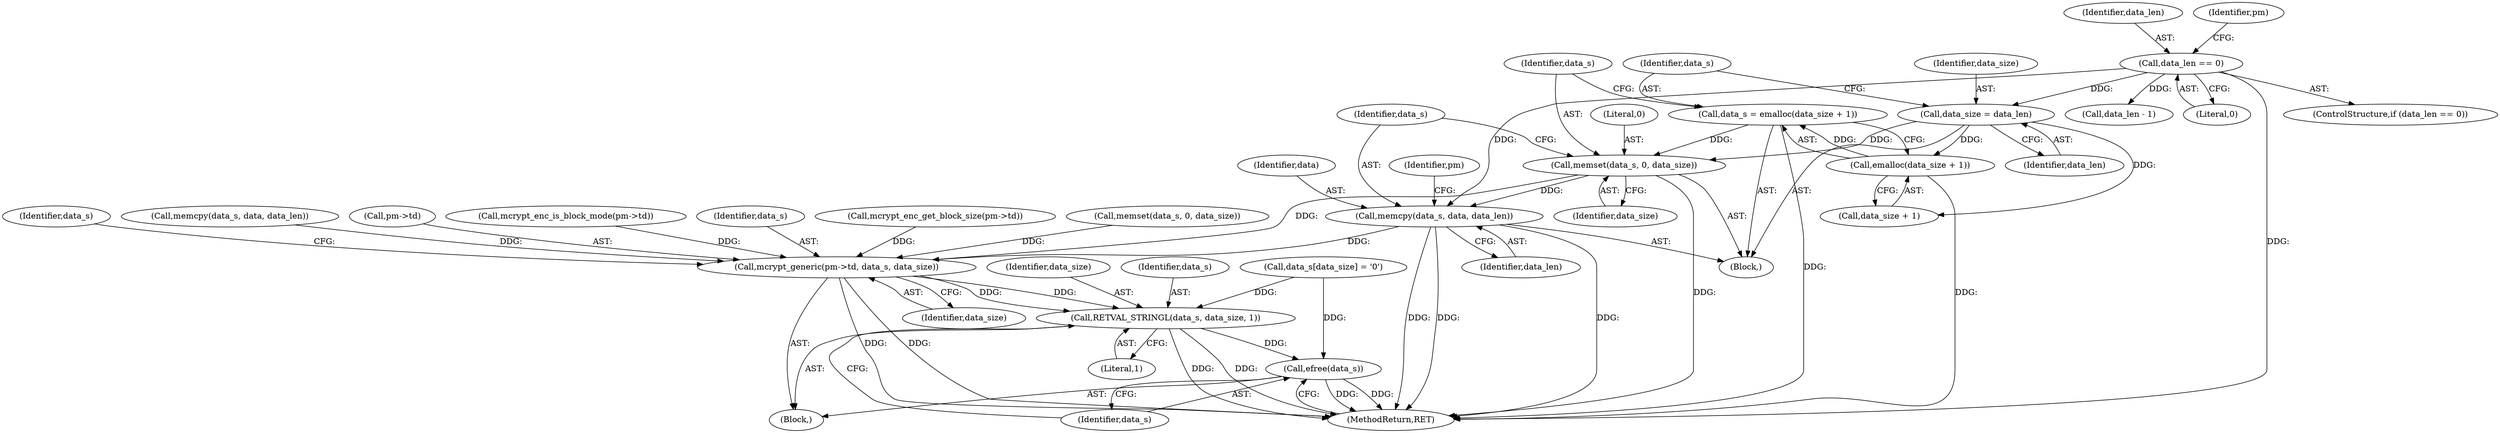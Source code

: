 digraph "0_php-src_6c5211a0cef0cc2854eaa387e0eb036e012904d0?w=1_1@pointer" {
"1000180" [label="(Call,memcpy(data_s, data, data_len))"];
"1000176" [label="(Call,memset(data_s, 0, data_size))"];
"1000170" [label="(Call,data_s = emalloc(data_size + 1))"];
"1000172" [label="(Call,emalloc(data_size + 1))"];
"1000167" [label="(Call,data_size = data_len)"];
"1000116" [label="(Call,data_len == 0)"];
"1000184" [label="(Call,mcrypt_generic(pm->td, data_s, data_size))"];
"1000195" [label="(Call,RETVAL_STRINGL(data_s, data_size, 1))"];
"1000199" [label="(Call,efree(data_s))"];
"1000116" [label="(Call,data_len == 0)"];
"1000189" [label="(Identifier,data_size)"];
"1000130" [label="(Call,mcrypt_enc_get_block_size(pm->td))"];
"1000184" [label="(Call,mcrypt_generic(pm->td, data_s, data_size))"];
"1000117" [label="(Identifier,data_len)"];
"1000170" [label="(Call,data_s = emalloc(data_size + 1))"];
"1000182" [label="(Identifier,data)"];
"1000179" [label="(Identifier,data_size)"];
"1000199" [label="(Call,efree(data_s))"];
"1000157" [label="(Call,memset(data_s, 0, data_size))"];
"1000197" [label="(Identifier,data_size)"];
"1000167" [label="(Call,data_size = data_len)"];
"1000115" [label="(ControlStructure,if (data_len == 0))"];
"1000180" [label="(Call,memcpy(data_s, data, data_len))"];
"1000166" [label="(Block,)"];
"1000196" [label="(Identifier,data_s)"];
"1000124" [label="(Identifier,pm)"];
"1000178" [label="(Literal,0)"];
"1000118" [label="(Literal,0)"];
"1000173" [label="(Call,data_size + 1)"];
"1000190" [label="(Call,data_s[data_size] = '\0')"];
"1000186" [label="(Identifier,pm)"];
"1000176" [label="(Call,memset(data_s, 0, data_size))"];
"1000168" [label="(Identifier,data_size)"];
"1000200" [label="(Identifier,data_s)"];
"1000172" [label="(Call,emalloc(data_size + 1))"];
"1000198" [label="(Literal,1)"];
"1000192" [label="(Identifier,data_s)"];
"1000183" [label="(Identifier,data_len)"];
"1000161" [label="(Call,memcpy(data_s, data, data_len))"];
"1000195" [label="(Call,RETVAL_STRINGL(data_s, data_size, 1))"];
"1000185" [label="(Call,pm->td)"];
"1000181" [label="(Identifier,data_s)"];
"1000201" [label="(MethodReturn,RET)"];
"1000177" [label="(Identifier,data_s)"];
"1000171" [label="(Identifier,data_s)"];
"1000169" [label="(Identifier,data_len)"];
"1000139" [label="(Call,data_len - 1)"];
"1000122" [label="(Call,mcrypt_enc_is_block_mode(pm->td))"];
"1000105" [label="(Block,)"];
"1000188" [label="(Identifier,data_s)"];
"1000180" -> "1000166"  [label="AST: "];
"1000180" -> "1000183"  [label="CFG: "];
"1000181" -> "1000180"  [label="AST: "];
"1000182" -> "1000180"  [label="AST: "];
"1000183" -> "1000180"  [label="AST: "];
"1000186" -> "1000180"  [label="CFG: "];
"1000180" -> "1000201"  [label="DDG: "];
"1000180" -> "1000201"  [label="DDG: "];
"1000180" -> "1000201"  [label="DDG: "];
"1000176" -> "1000180"  [label="DDG: "];
"1000116" -> "1000180"  [label="DDG: "];
"1000180" -> "1000184"  [label="DDG: "];
"1000176" -> "1000166"  [label="AST: "];
"1000176" -> "1000179"  [label="CFG: "];
"1000177" -> "1000176"  [label="AST: "];
"1000178" -> "1000176"  [label="AST: "];
"1000179" -> "1000176"  [label="AST: "];
"1000181" -> "1000176"  [label="CFG: "];
"1000176" -> "1000201"  [label="DDG: "];
"1000170" -> "1000176"  [label="DDG: "];
"1000167" -> "1000176"  [label="DDG: "];
"1000176" -> "1000184"  [label="DDG: "];
"1000170" -> "1000166"  [label="AST: "];
"1000170" -> "1000172"  [label="CFG: "];
"1000171" -> "1000170"  [label="AST: "];
"1000172" -> "1000170"  [label="AST: "];
"1000177" -> "1000170"  [label="CFG: "];
"1000170" -> "1000201"  [label="DDG: "];
"1000172" -> "1000170"  [label="DDG: "];
"1000172" -> "1000173"  [label="CFG: "];
"1000173" -> "1000172"  [label="AST: "];
"1000172" -> "1000201"  [label="DDG: "];
"1000167" -> "1000172"  [label="DDG: "];
"1000167" -> "1000166"  [label="AST: "];
"1000167" -> "1000169"  [label="CFG: "];
"1000168" -> "1000167"  [label="AST: "];
"1000169" -> "1000167"  [label="AST: "];
"1000171" -> "1000167"  [label="CFG: "];
"1000116" -> "1000167"  [label="DDG: "];
"1000167" -> "1000173"  [label="DDG: "];
"1000116" -> "1000115"  [label="AST: "];
"1000116" -> "1000118"  [label="CFG: "];
"1000117" -> "1000116"  [label="AST: "];
"1000118" -> "1000116"  [label="AST: "];
"1000124" -> "1000116"  [label="CFG: "];
"1000116" -> "1000201"  [label="DDG: "];
"1000116" -> "1000139"  [label="DDG: "];
"1000184" -> "1000105"  [label="AST: "];
"1000184" -> "1000189"  [label="CFG: "];
"1000185" -> "1000184"  [label="AST: "];
"1000188" -> "1000184"  [label="AST: "];
"1000189" -> "1000184"  [label="AST: "];
"1000192" -> "1000184"  [label="CFG: "];
"1000184" -> "1000201"  [label="DDG: "];
"1000184" -> "1000201"  [label="DDG: "];
"1000122" -> "1000184"  [label="DDG: "];
"1000130" -> "1000184"  [label="DDG: "];
"1000161" -> "1000184"  [label="DDG: "];
"1000157" -> "1000184"  [label="DDG: "];
"1000184" -> "1000195"  [label="DDG: "];
"1000184" -> "1000195"  [label="DDG: "];
"1000195" -> "1000105"  [label="AST: "];
"1000195" -> "1000198"  [label="CFG: "];
"1000196" -> "1000195"  [label="AST: "];
"1000197" -> "1000195"  [label="AST: "];
"1000198" -> "1000195"  [label="AST: "];
"1000200" -> "1000195"  [label="CFG: "];
"1000195" -> "1000201"  [label="DDG: "];
"1000195" -> "1000201"  [label="DDG: "];
"1000190" -> "1000195"  [label="DDG: "];
"1000195" -> "1000199"  [label="DDG: "];
"1000199" -> "1000105"  [label="AST: "];
"1000199" -> "1000200"  [label="CFG: "];
"1000200" -> "1000199"  [label="AST: "];
"1000201" -> "1000199"  [label="CFG: "];
"1000199" -> "1000201"  [label="DDG: "];
"1000199" -> "1000201"  [label="DDG: "];
"1000190" -> "1000199"  [label="DDG: "];
}
